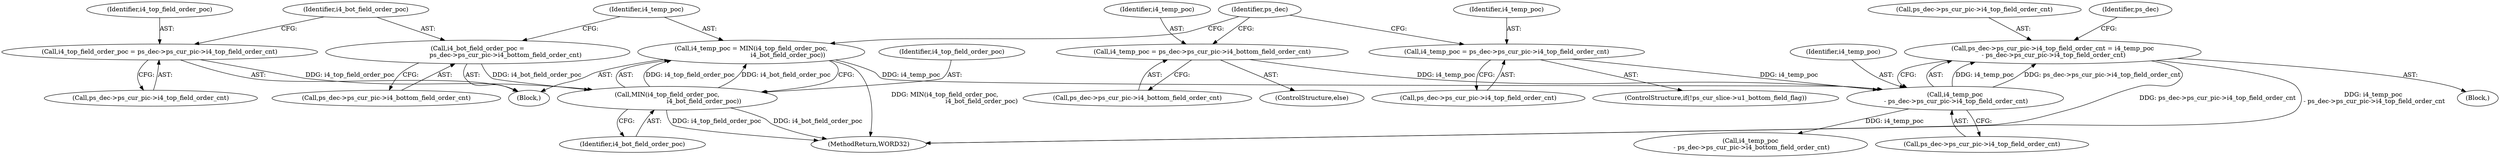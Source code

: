 digraph "0_Android_0b23c81c3dd9ec38f7e6806a3955fed1925541a0_2@integer" {
"1001354" [label="(Call,ps_dec->ps_cur_pic->i4_top_field_order_cnt = i4_temp_poc\n - ps_dec->ps_cur_pic->i4_top_field_order_cnt)"];
"1001360" [label="(Call,i4_temp_poc\n - ps_dec->ps_cur_pic->i4_top_field_order_cnt)"];
"1001328" [label="(Call,i4_temp_poc = MIN(i4_top_field_order_poc,\n                                     i4_bot_field_order_poc))"];
"1001330" [label="(Call,MIN(i4_top_field_order_poc,\n                                     i4_bot_field_order_poc))"];
"1001314" [label="(Call,i4_top_field_order_poc = ps_dec->ps_cur_pic->i4_top_field_order_cnt)"];
"1001321" [label="(Call,i4_bot_field_order_poc =\n                            ps_dec->ps_cur_pic->i4_bottom_field_order_cnt)"];
"1001347" [label="(Call,i4_temp_poc = ps_dec->ps_cur_pic->i4_bottom_field_order_cnt)"];
"1001339" [label="(Call,i4_temp_poc = ps_dec->ps_cur_pic->i4_top_field_order_cnt)"];
"1002589" [label="(MethodReturn,WORD32)"];
"1001330" [label="(Call,MIN(i4_top_field_order_poc,\n                                     i4_bot_field_order_poc))"];
"1001346" [label="(ControlStructure,else)"];
"1001355" [label="(Call,ps_dec->ps_cur_pic->i4_top_field_order_cnt)"];
"1001341" [label="(Call,ps_dec->ps_cur_pic->i4_top_field_order_cnt)"];
"1001323" [label="(Call,ps_dec->ps_cur_pic->i4_bottom_field_order_cnt)"];
"1001334" [label="(ControlStructure,if(!ps_cur_slice->u1_bottom_field_flag))"];
"1001313" [label="(Block,)"];
"1001329" [label="(Identifier,i4_temp_poc)"];
"1001322" [label="(Identifier,i4_bot_field_order_poc)"];
"1001362" [label="(Call,ps_dec->ps_cur_pic->i4_top_field_order_cnt)"];
"1001339" [label="(Call,i4_temp_poc = ps_dec->ps_cur_pic->i4_top_field_order_cnt)"];
"1001304" [label="(Block,)"];
"1001321" [label="(Call,i4_bot_field_order_poc =\n                            ps_dec->ps_cur_pic->i4_bottom_field_order_cnt)"];
"1001361" [label="(Identifier,i4_temp_poc)"];
"1001357" [label="(Identifier,ps_dec)"];
"1001373" [label="(Call,i4_temp_poc\n - ps_dec->ps_cur_pic->i4_bottom_field_order_cnt)"];
"1001314" [label="(Call,i4_top_field_order_poc = ps_dec->ps_cur_pic->i4_top_field_order_cnt)"];
"1001332" [label="(Identifier,i4_bot_field_order_poc)"];
"1001328" [label="(Call,i4_temp_poc = MIN(i4_top_field_order_poc,\n                                     i4_bot_field_order_poc))"];
"1001347" [label="(Call,i4_temp_poc = ps_dec->ps_cur_pic->i4_bottom_field_order_cnt)"];
"1001360" [label="(Call,i4_temp_poc\n - ps_dec->ps_cur_pic->i4_top_field_order_cnt)"];
"1001370" [label="(Identifier,ps_dec)"];
"1001349" [label="(Call,ps_dec->ps_cur_pic->i4_bottom_field_order_cnt)"];
"1001348" [label="(Identifier,i4_temp_poc)"];
"1001316" [label="(Call,ps_dec->ps_cur_pic->i4_top_field_order_cnt)"];
"1001331" [label="(Identifier,i4_top_field_order_poc)"];
"1001354" [label="(Call,ps_dec->ps_cur_pic->i4_top_field_order_cnt = i4_temp_poc\n - ps_dec->ps_cur_pic->i4_top_field_order_cnt)"];
"1001315" [label="(Identifier,i4_top_field_order_poc)"];
"1001340" [label="(Identifier,i4_temp_poc)"];
"1001354" -> "1001304"  [label="AST: "];
"1001354" -> "1001360"  [label="CFG: "];
"1001355" -> "1001354"  [label="AST: "];
"1001360" -> "1001354"  [label="AST: "];
"1001370" -> "1001354"  [label="CFG: "];
"1001354" -> "1002589"  [label="DDG: ps_dec->ps_cur_pic->i4_top_field_order_cnt"];
"1001354" -> "1002589"  [label="DDG: i4_temp_poc\n - ps_dec->ps_cur_pic->i4_top_field_order_cnt"];
"1001360" -> "1001354"  [label="DDG: i4_temp_poc"];
"1001360" -> "1001354"  [label="DDG: ps_dec->ps_cur_pic->i4_top_field_order_cnt"];
"1001360" -> "1001362"  [label="CFG: "];
"1001361" -> "1001360"  [label="AST: "];
"1001362" -> "1001360"  [label="AST: "];
"1001328" -> "1001360"  [label="DDG: i4_temp_poc"];
"1001347" -> "1001360"  [label="DDG: i4_temp_poc"];
"1001339" -> "1001360"  [label="DDG: i4_temp_poc"];
"1001360" -> "1001373"  [label="DDG: i4_temp_poc"];
"1001328" -> "1001313"  [label="AST: "];
"1001328" -> "1001330"  [label="CFG: "];
"1001329" -> "1001328"  [label="AST: "];
"1001330" -> "1001328"  [label="AST: "];
"1001357" -> "1001328"  [label="CFG: "];
"1001328" -> "1002589"  [label="DDG: MIN(i4_top_field_order_poc,\n                                     i4_bot_field_order_poc)"];
"1001330" -> "1001328"  [label="DDG: i4_top_field_order_poc"];
"1001330" -> "1001328"  [label="DDG: i4_bot_field_order_poc"];
"1001330" -> "1001332"  [label="CFG: "];
"1001331" -> "1001330"  [label="AST: "];
"1001332" -> "1001330"  [label="AST: "];
"1001330" -> "1002589"  [label="DDG: i4_bot_field_order_poc"];
"1001330" -> "1002589"  [label="DDG: i4_top_field_order_poc"];
"1001314" -> "1001330"  [label="DDG: i4_top_field_order_poc"];
"1001321" -> "1001330"  [label="DDG: i4_bot_field_order_poc"];
"1001314" -> "1001313"  [label="AST: "];
"1001314" -> "1001316"  [label="CFG: "];
"1001315" -> "1001314"  [label="AST: "];
"1001316" -> "1001314"  [label="AST: "];
"1001322" -> "1001314"  [label="CFG: "];
"1001321" -> "1001313"  [label="AST: "];
"1001321" -> "1001323"  [label="CFG: "];
"1001322" -> "1001321"  [label="AST: "];
"1001323" -> "1001321"  [label="AST: "];
"1001329" -> "1001321"  [label="CFG: "];
"1001347" -> "1001346"  [label="AST: "];
"1001347" -> "1001349"  [label="CFG: "];
"1001348" -> "1001347"  [label="AST: "];
"1001349" -> "1001347"  [label="AST: "];
"1001357" -> "1001347"  [label="CFG: "];
"1001339" -> "1001334"  [label="AST: "];
"1001339" -> "1001341"  [label="CFG: "];
"1001340" -> "1001339"  [label="AST: "];
"1001341" -> "1001339"  [label="AST: "];
"1001357" -> "1001339"  [label="CFG: "];
}
